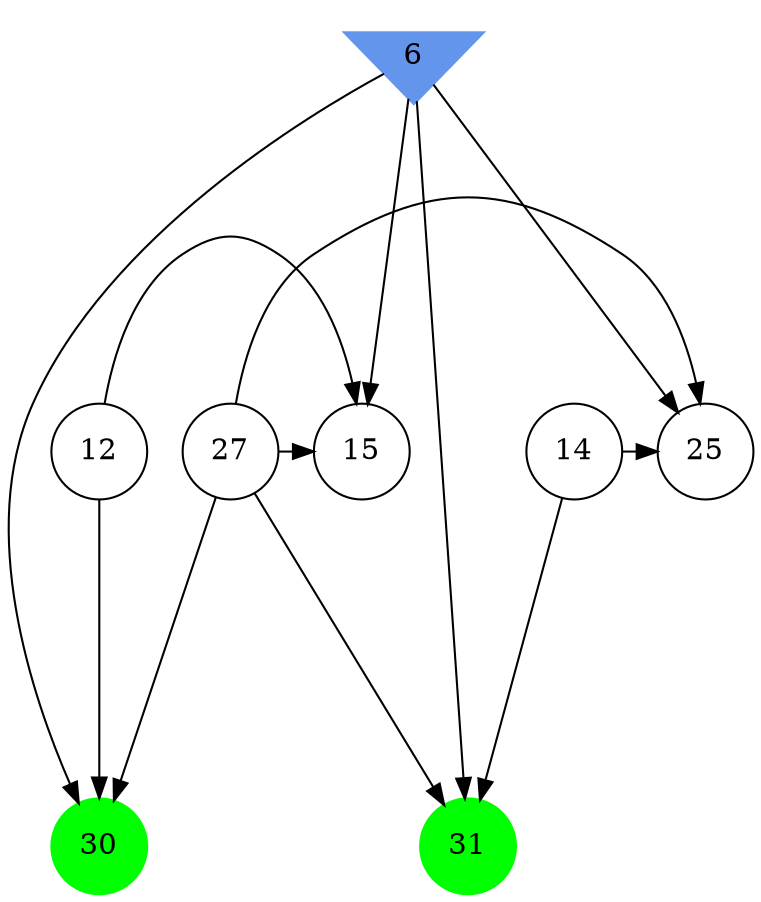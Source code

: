 digraph brain {
	ranksep=2.0;
	6 [shape=invtriangle,style=filled,color=cornflowerblue];
	12 [shape=circle,color=black];
	14 [shape=circle,color=black];
	15 [shape=circle,color=black];
	25 [shape=circle,color=black];
	27 [shape=circle,color=black];
	30 [shape=circle,style=filled,color=green];
	31 [shape=circle,style=filled,color=green];
	6	->	15;
	6	->	30;
	27	->	15;
	27	->	30;
	12	->	15;
	12	->	30;
	6	->	31;
	6	->	25;
	27	->	31;
	27	->	25;
	14	->	31;
	14	->	25;
	{ rank=same; 6; }
	{ rank=same; 12; 14; 15; 25; 27; }
	{ rank=same; 30; 31; }
}
